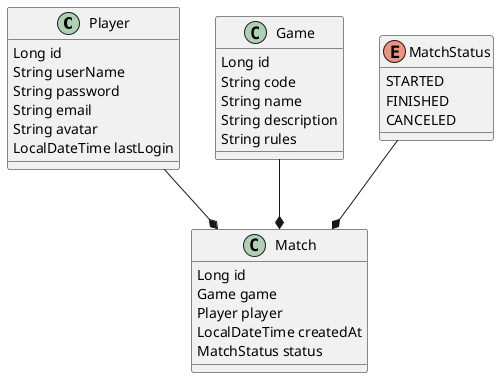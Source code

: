 @startuml

class Player{
    Long id
    String userName
    String password
    String email
    String avatar
    LocalDateTime lastLogin
}

class Game {
    Long id
    String code
    String name
    String description
    String rules
}

class Match {
    Long id
    Game game
    Player player
    LocalDateTime createdAt
    MatchStatus status
}

enum MatchStatus {
    STARTED
    FINISHED
    CANCELED
}

MatchStatus --* Match
Game --* Match
Player --* Match

@enduml